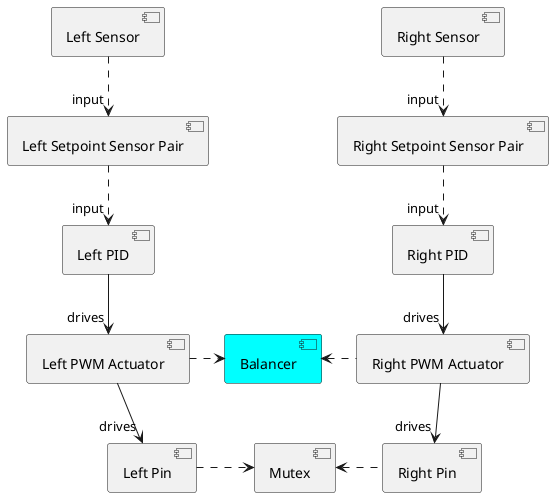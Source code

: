 @startuml Balanced Control Chain
component left_Sensor as "Left Sensor"
component left_SSP as "Left Setpoint Sensor Pair"
component left_PID as "Left PID"
component left_PWM as "Left PWM Actuator"
component left_Pin as "Left Pin"

component right_Sensor as "Right Sensor"
component right_SSP as "Right Setpoint Sensor Pair"
component right_PID as "Right PID"
component right_PWM as "Right PWM Actuator"
component right_Pin as "Right Pin"

component Balancer #Cyan
component Mutex

left_Sensor .down.> "input" left_SSP
left_SSP .down.> "input" left_PID
left_PID -down-> "drives" left_PWM
left_PWM -down-> "drives" left_Pin
left_PWM .right.> Balancer
left_Pin .right.> Mutex

right_Sensor .down.> "input" right_SSP
right_SSP .down.> "input" right_PID
right_PID -down-> "drives" right_PWM
right_PWM -down-> "drives" right_Pin
right_PWM .left.> Balancer
right_Pin .left.> Mutex

@enduml